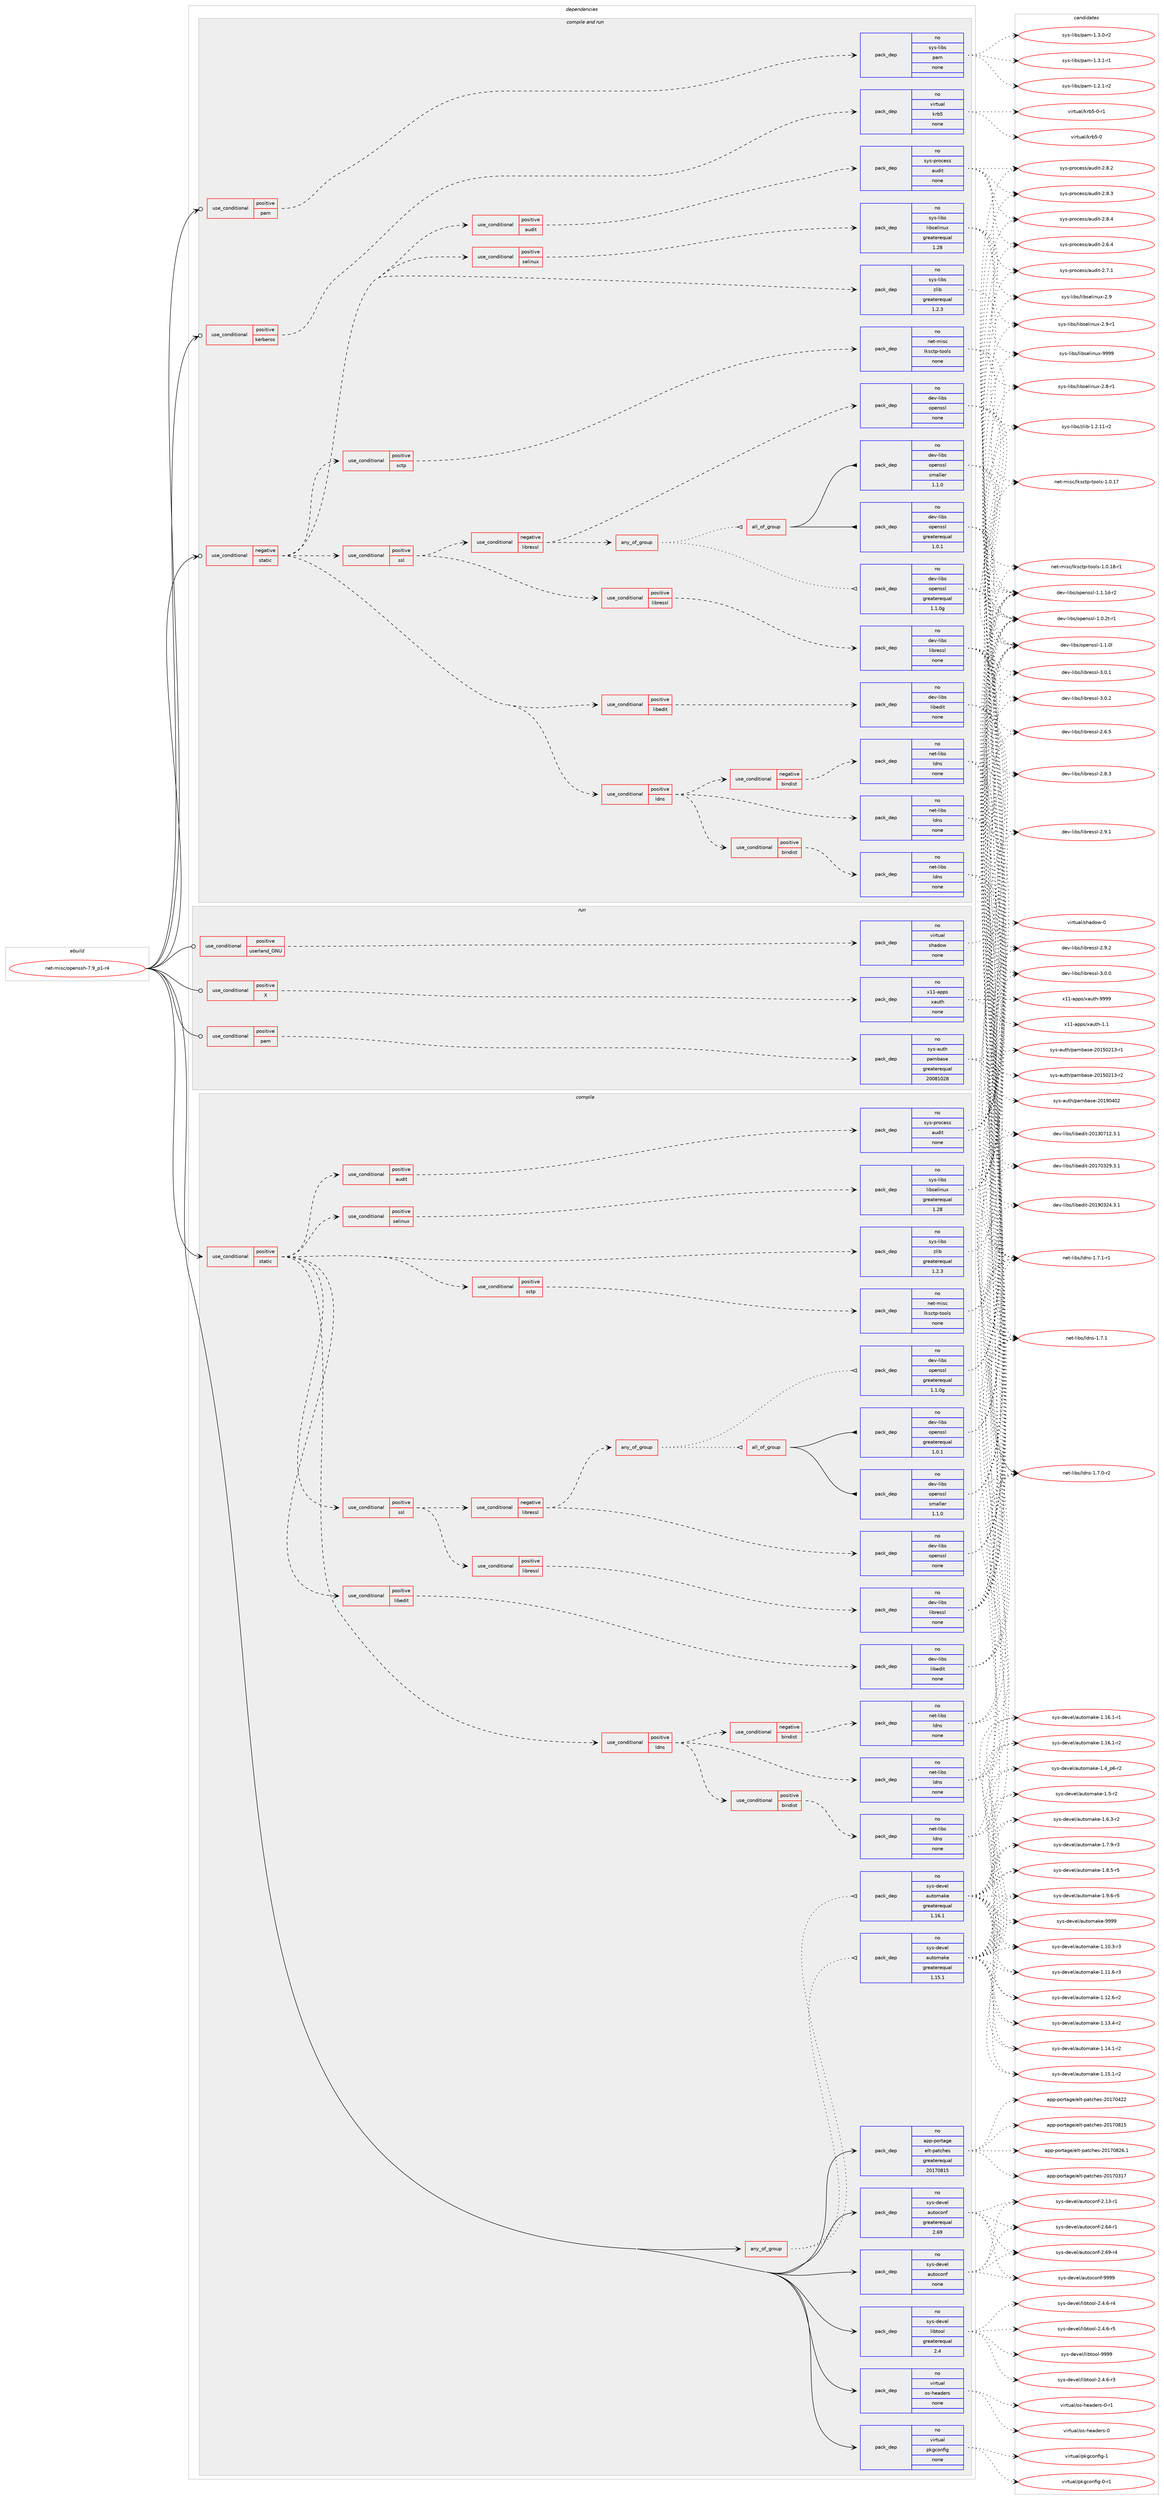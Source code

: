 digraph prolog {

# *************
# Graph options
# *************

newrank=true;
concentrate=true;
compound=true;
graph [rankdir=LR,fontname=Helvetica,fontsize=10,ranksep=1.5];#, ranksep=2.5, nodesep=0.2];
edge  [arrowhead=vee];
node  [fontname=Helvetica,fontsize=10];

# **********
# The ebuild
# **********

subgraph cluster_leftcol {
color=gray;
rank=same;
label=<<i>ebuild</i>>;
id [label="net-misc/openssh-7.9_p1-r4", color=red, width=4, href="../net-misc/openssh-7.9_p1-r4.svg"];
}

# ****************
# The dependencies
# ****************

subgraph cluster_midcol {
color=gray;
label=<<i>dependencies</i>>;
subgraph cluster_compile {
fillcolor="#eeeeee";
style=filled;
label=<<i>compile</i>>;
subgraph any14196 {
dependency835637 [label=<<TABLE BORDER="0" CELLBORDER="1" CELLSPACING="0" CELLPADDING="4"><TR><TD CELLPADDING="10">any_of_group</TD></TR></TABLE>>, shape=none, color=red];subgraph pack617173 {
dependency835638 [label=<<TABLE BORDER="0" CELLBORDER="1" CELLSPACING="0" CELLPADDING="4" WIDTH="220"><TR><TD ROWSPAN="6" CELLPADDING="30">pack_dep</TD></TR><TR><TD WIDTH="110">no</TD></TR><TR><TD>sys-devel</TD></TR><TR><TD>automake</TD></TR><TR><TD>greaterequal</TD></TR><TR><TD>1.16.1</TD></TR></TABLE>>, shape=none, color=blue];
}
dependency835637:e -> dependency835638:w [weight=20,style="dotted",arrowhead="oinv"];
subgraph pack617174 {
dependency835639 [label=<<TABLE BORDER="0" CELLBORDER="1" CELLSPACING="0" CELLPADDING="4" WIDTH="220"><TR><TD ROWSPAN="6" CELLPADDING="30">pack_dep</TD></TR><TR><TD WIDTH="110">no</TD></TR><TR><TD>sys-devel</TD></TR><TR><TD>automake</TD></TR><TR><TD>greaterequal</TD></TR><TR><TD>1.15.1</TD></TR></TABLE>>, shape=none, color=blue];
}
dependency835637:e -> dependency835639:w [weight=20,style="dotted",arrowhead="oinv"];
}
id:e -> dependency835637:w [weight=20,style="solid",arrowhead="vee"];
subgraph cond203795 {
dependency835640 [label=<<TABLE BORDER="0" CELLBORDER="1" CELLSPACING="0" CELLPADDING="4"><TR><TD ROWSPAN="3" CELLPADDING="10">use_conditional</TD></TR><TR><TD>positive</TD></TR><TR><TD>static</TD></TR></TABLE>>, shape=none, color=red];
subgraph cond203796 {
dependency835641 [label=<<TABLE BORDER="0" CELLBORDER="1" CELLSPACING="0" CELLPADDING="4"><TR><TD ROWSPAN="3" CELLPADDING="10">use_conditional</TD></TR><TR><TD>positive</TD></TR><TR><TD>audit</TD></TR></TABLE>>, shape=none, color=red];
subgraph pack617175 {
dependency835642 [label=<<TABLE BORDER="0" CELLBORDER="1" CELLSPACING="0" CELLPADDING="4" WIDTH="220"><TR><TD ROWSPAN="6" CELLPADDING="30">pack_dep</TD></TR><TR><TD WIDTH="110">no</TD></TR><TR><TD>sys-process</TD></TR><TR><TD>audit</TD></TR><TR><TD>none</TD></TR><TR><TD></TD></TR></TABLE>>, shape=none, color=blue];
}
dependency835641:e -> dependency835642:w [weight=20,style="dashed",arrowhead="vee"];
}
dependency835640:e -> dependency835641:w [weight=20,style="dashed",arrowhead="vee"];
subgraph cond203797 {
dependency835643 [label=<<TABLE BORDER="0" CELLBORDER="1" CELLSPACING="0" CELLPADDING="4"><TR><TD ROWSPAN="3" CELLPADDING="10">use_conditional</TD></TR><TR><TD>positive</TD></TR><TR><TD>ldns</TD></TR></TABLE>>, shape=none, color=red];
subgraph pack617176 {
dependency835644 [label=<<TABLE BORDER="0" CELLBORDER="1" CELLSPACING="0" CELLPADDING="4" WIDTH="220"><TR><TD ROWSPAN="6" CELLPADDING="30">pack_dep</TD></TR><TR><TD WIDTH="110">no</TD></TR><TR><TD>net-libs</TD></TR><TR><TD>ldns</TD></TR><TR><TD>none</TD></TR><TR><TD></TD></TR></TABLE>>, shape=none, color=blue];
}
dependency835643:e -> dependency835644:w [weight=20,style="dashed",arrowhead="vee"];
subgraph cond203798 {
dependency835645 [label=<<TABLE BORDER="0" CELLBORDER="1" CELLSPACING="0" CELLPADDING="4"><TR><TD ROWSPAN="3" CELLPADDING="10">use_conditional</TD></TR><TR><TD>negative</TD></TR><TR><TD>bindist</TD></TR></TABLE>>, shape=none, color=red];
subgraph pack617177 {
dependency835646 [label=<<TABLE BORDER="0" CELLBORDER="1" CELLSPACING="0" CELLPADDING="4" WIDTH="220"><TR><TD ROWSPAN="6" CELLPADDING="30">pack_dep</TD></TR><TR><TD WIDTH="110">no</TD></TR><TR><TD>net-libs</TD></TR><TR><TD>ldns</TD></TR><TR><TD>none</TD></TR><TR><TD></TD></TR></TABLE>>, shape=none, color=blue];
}
dependency835645:e -> dependency835646:w [weight=20,style="dashed",arrowhead="vee"];
}
dependency835643:e -> dependency835645:w [weight=20,style="dashed",arrowhead="vee"];
subgraph cond203799 {
dependency835647 [label=<<TABLE BORDER="0" CELLBORDER="1" CELLSPACING="0" CELLPADDING="4"><TR><TD ROWSPAN="3" CELLPADDING="10">use_conditional</TD></TR><TR><TD>positive</TD></TR><TR><TD>bindist</TD></TR></TABLE>>, shape=none, color=red];
subgraph pack617178 {
dependency835648 [label=<<TABLE BORDER="0" CELLBORDER="1" CELLSPACING="0" CELLPADDING="4" WIDTH="220"><TR><TD ROWSPAN="6" CELLPADDING="30">pack_dep</TD></TR><TR><TD WIDTH="110">no</TD></TR><TR><TD>net-libs</TD></TR><TR><TD>ldns</TD></TR><TR><TD>none</TD></TR><TR><TD></TD></TR></TABLE>>, shape=none, color=blue];
}
dependency835647:e -> dependency835648:w [weight=20,style="dashed",arrowhead="vee"];
}
dependency835643:e -> dependency835647:w [weight=20,style="dashed",arrowhead="vee"];
}
dependency835640:e -> dependency835643:w [weight=20,style="dashed",arrowhead="vee"];
subgraph cond203800 {
dependency835649 [label=<<TABLE BORDER="0" CELLBORDER="1" CELLSPACING="0" CELLPADDING="4"><TR><TD ROWSPAN="3" CELLPADDING="10">use_conditional</TD></TR><TR><TD>positive</TD></TR><TR><TD>libedit</TD></TR></TABLE>>, shape=none, color=red];
subgraph pack617179 {
dependency835650 [label=<<TABLE BORDER="0" CELLBORDER="1" CELLSPACING="0" CELLPADDING="4" WIDTH="220"><TR><TD ROWSPAN="6" CELLPADDING="30">pack_dep</TD></TR><TR><TD WIDTH="110">no</TD></TR><TR><TD>dev-libs</TD></TR><TR><TD>libedit</TD></TR><TR><TD>none</TD></TR><TR><TD></TD></TR></TABLE>>, shape=none, color=blue];
}
dependency835649:e -> dependency835650:w [weight=20,style="dashed",arrowhead="vee"];
}
dependency835640:e -> dependency835649:w [weight=20,style="dashed",arrowhead="vee"];
subgraph cond203801 {
dependency835651 [label=<<TABLE BORDER="0" CELLBORDER="1" CELLSPACING="0" CELLPADDING="4"><TR><TD ROWSPAN="3" CELLPADDING="10">use_conditional</TD></TR><TR><TD>positive</TD></TR><TR><TD>sctp</TD></TR></TABLE>>, shape=none, color=red];
subgraph pack617180 {
dependency835652 [label=<<TABLE BORDER="0" CELLBORDER="1" CELLSPACING="0" CELLPADDING="4" WIDTH="220"><TR><TD ROWSPAN="6" CELLPADDING="30">pack_dep</TD></TR><TR><TD WIDTH="110">no</TD></TR><TR><TD>net-misc</TD></TR><TR><TD>lksctp-tools</TD></TR><TR><TD>none</TD></TR><TR><TD></TD></TR></TABLE>>, shape=none, color=blue];
}
dependency835651:e -> dependency835652:w [weight=20,style="dashed",arrowhead="vee"];
}
dependency835640:e -> dependency835651:w [weight=20,style="dashed",arrowhead="vee"];
subgraph cond203802 {
dependency835653 [label=<<TABLE BORDER="0" CELLBORDER="1" CELLSPACING="0" CELLPADDING="4"><TR><TD ROWSPAN="3" CELLPADDING="10">use_conditional</TD></TR><TR><TD>positive</TD></TR><TR><TD>selinux</TD></TR></TABLE>>, shape=none, color=red];
subgraph pack617181 {
dependency835654 [label=<<TABLE BORDER="0" CELLBORDER="1" CELLSPACING="0" CELLPADDING="4" WIDTH="220"><TR><TD ROWSPAN="6" CELLPADDING="30">pack_dep</TD></TR><TR><TD WIDTH="110">no</TD></TR><TR><TD>sys-libs</TD></TR><TR><TD>libselinux</TD></TR><TR><TD>greaterequal</TD></TR><TR><TD>1.28</TD></TR></TABLE>>, shape=none, color=blue];
}
dependency835653:e -> dependency835654:w [weight=20,style="dashed",arrowhead="vee"];
}
dependency835640:e -> dependency835653:w [weight=20,style="dashed",arrowhead="vee"];
subgraph cond203803 {
dependency835655 [label=<<TABLE BORDER="0" CELLBORDER="1" CELLSPACING="0" CELLPADDING="4"><TR><TD ROWSPAN="3" CELLPADDING="10">use_conditional</TD></TR><TR><TD>positive</TD></TR><TR><TD>ssl</TD></TR></TABLE>>, shape=none, color=red];
subgraph cond203804 {
dependency835656 [label=<<TABLE BORDER="0" CELLBORDER="1" CELLSPACING="0" CELLPADDING="4"><TR><TD ROWSPAN="3" CELLPADDING="10">use_conditional</TD></TR><TR><TD>negative</TD></TR><TR><TD>libressl</TD></TR></TABLE>>, shape=none, color=red];
subgraph any14197 {
dependency835657 [label=<<TABLE BORDER="0" CELLBORDER="1" CELLSPACING="0" CELLPADDING="4"><TR><TD CELLPADDING="10">any_of_group</TD></TR></TABLE>>, shape=none, color=red];subgraph all476 {
dependency835658 [label=<<TABLE BORDER="0" CELLBORDER="1" CELLSPACING="0" CELLPADDING="4"><TR><TD CELLPADDING="10">all_of_group</TD></TR></TABLE>>, shape=none, color=red];subgraph pack617182 {
dependency835659 [label=<<TABLE BORDER="0" CELLBORDER="1" CELLSPACING="0" CELLPADDING="4" WIDTH="220"><TR><TD ROWSPAN="6" CELLPADDING="30">pack_dep</TD></TR><TR><TD WIDTH="110">no</TD></TR><TR><TD>dev-libs</TD></TR><TR><TD>openssl</TD></TR><TR><TD>greaterequal</TD></TR><TR><TD>1.0.1</TD></TR></TABLE>>, shape=none, color=blue];
}
dependency835658:e -> dependency835659:w [weight=20,style="solid",arrowhead="inv"];
subgraph pack617183 {
dependency835660 [label=<<TABLE BORDER="0" CELLBORDER="1" CELLSPACING="0" CELLPADDING="4" WIDTH="220"><TR><TD ROWSPAN="6" CELLPADDING="30">pack_dep</TD></TR><TR><TD WIDTH="110">no</TD></TR><TR><TD>dev-libs</TD></TR><TR><TD>openssl</TD></TR><TR><TD>smaller</TD></TR><TR><TD>1.1.0</TD></TR></TABLE>>, shape=none, color=blue];
}
dependency835658:e -> dependency835660:w [weight=20,style="solid",arrowhead="inv"];
}
dependency835657:e -> dependency835658:w [weight=20,style="dotted",arrowhead="oinv"];
subgraph pack617184 {
dependency835661 [label=<<TABLE BORDER="0" CELLBORDER="1" CELLSPACING="0" CELLPADDING="4" WIDTH="220"><TR><TD ROWSPAN="6" CELLPADDING="30">pack_dep</TD></TR><TR><TD WIDTH="110">no</TD></TR><TR><TD>dev-libs</TD></TR><TR><TD>openssl</TD></TR><TR><TD>greaterequal</TD></TR><TR><TD>1.1.0g</TD></TR></TABLE>>, shape=none, color=blue];
}
dependency835657:e -> dependency835661:w [weight=20,style="dotted",arrowhead="oinv"];
}
dependency835656:e -> dependency835657:w [weight=20,style="dashed",arrowhead="vee"];
subgraph pack617185 {
dependency835662 [label=<<TABLE BORDER="0" CELLBORDER="1" CELLSPACING="0" CELLPADDING="4" WIDTH="220"><TR><TD ROWSPAN="6" CELLPADDING="30">pack_dep</TD></TR><TR><TD WIDTH="110">no</TD></TR><TR><TD>dev-libs</TD></TR><TR><TD>openssl</TD></TR><TR><TD>none</TD></TR><TR><TD></TD></TR></TABLE>>, shape=none, color=blue];
}
dependency835656:e -> dependency835662:w [weight=20,style="dashed",arrowhead="vee"];
}
dependency835655:e -> dependency835656:w [weight=20,style="dashed",arrowhead="vee"];
subgraph cond203805 {
dependency835663 [label=<<TABLE BORDER="0" CELLBORDER="1" CELLSPACING="0" CELLPADDING="4"><TR><TD ROWSPAN="3" CELLPADDING="10">use_conditional</TD></TR><TR><TD>positive</TD></TR><TR><TD>libressl</TD></TR></TABLE>>, shape=none, color=red];
subgraph pack617186 {
dependency835664 [label=<<TABLE BORDER="0" CELLBORDER="1" CELLSPACING="0" CELLPADDING="4" WIDTH="220"><TR><TD ROWSPAN="6" CELLPADDING="30">pack_dep</TD></TR><TR><TD WIDTH="110">no</TD></TR><TR><TD>dev-libs</TD></TR><TR><TD>libressl</TD></TR><TR><TD>none</TD></TR><TR><TD></TD></TR></TABLE>>, shape=none, color=blue];
}
dependency835663:e -> dependency835664:w [weight=20,style="dashed",arrowhead="vee"];
}
dependency835655:e -> dependency835663:w [weight=20,style="dashed",arrowhead="vee"];
}
dependency835640:e -> dependency835655:w [weight=20,style="dashed",arrowhead="vee"];
subgraph pack617187 {
dependency835665 [label=<<TABLE BORDER="0" CELLBORDER="1" CELLSPACING="0" CELLPADDING="4" WIDTH="220"><TR><TD ROWSPAN="6" CELLPADDING="30">pack_dep</TD></TR><TR><TD WIDTH="110">no</TD></TR><TR><TD>sys-libs</TD></TR><TR><TD>zlib</TD></TR><TR><TD>greaterequal</TD></TR><TR><TD>1.2.3</TD></TR></TABLE>>, shape=none, color=blue];
}
dependency835640:e -> dependency835665:w [weight=20,style="dashed",arrowhead="vee"];
}
id:e -> dependency835640:w [weight=20,style="solid",arrowhead="vee"];
subgraph pack617188 {
dependency835666 [label=<<TABLE BORDER="0" CELLBORDER="1" CELLSPACING="0" CELLPADDING="4" WIDTH="220"><TR><TD ROWSPAN="6" CELLPADDING="30">pack_dep</TD></TR><TR><TD WIDTH="110">no</TD></TR><TR><TD>app-portage</TD></TR><TR><TD>elt-patches</TD></TR><TR><TD>greaterequal</TD></TR><TR><TD>20170815</TD></TR></TABLE>>, shape=none, color=blue];
}
id:e -> dependency835666:w [weight=20,style="solid",arrowhead="vee"];
subgraph pack617189 {
dependency835667 [label=<<TABLE BORDER="0" CELLBORDER="1" CELLSPACING="0" CELLPADDING="4" WIDTH="220"><TR><TD ROWSPAN="6" CELLPADDING="30">pack_dep</TD></TR><TR><TD WIDTH="110">no</TD></TR><TR><TD>sys-devel</TD></TR><TR><TD>autoconf</TD></TR><TR><TD>greaterequal</TD></TR><TR><TD>2.69</TD></TR></TABLE>>, shape=none, color=blue];
}
id:e -> dependency835667:w [weight=20,style="solid",arrowhead="vee"];
subgraph pack617190 {
dependency835668 [label=<<TABLE BORDER="0" CELLBORDER="1" CELLSPACING="0" CELLPADDING="4" WIDTH="220"><TR><TD ROWSPAN="6" CELLPADDING="30">pack_dep</TD></TR><TR><TD WIDTH="110">no</TD></TR><TR><TD>sys-devel</TD></TR><TR><TD>autoconf</TD></TR><TR><TD>none</TD></TR><TR><TD></TD></TR></TABLE>>, shape=none, color=blue];
}
id:e -> dependency835668:w [weight=20,style="solid",arrowhead="vee"];
subgraph pack617191 {
dependency835669 [label=<<TABLE BORDER="0" CELLBORDER="1" CELLSPACING="0" CELLPADDING="4" WIDTH="220"><TR><TD ROWSPAN="6" CELLPADDING="30">pack_dep</TD></TR><TR><TD WIDTH="110">no</TD></TR><TR><TD>sys-devel</TD></TR><TR><TD>libtool</TD></TR><TR><TD>greaterequal</TD></TR><TR><TD>2.4</TD></TR></TABLE>>, shape=none, color=blue];
}
id:e -> dependency835669:w [weight=20,style="solid",arrowhead="vee"];
subgraph pack617192 {
dependency835670 [label=<<TABLE BORDER="0" CELLBORDER="1" CELLSPACING="0" CELLPADDING="4" WIDTH="220"><TR><TD ROWSPAN="6" CELLPADDING="30">pack_dep</TD></TR><TR><TD WIDTH="110">no</TD></TR><TR><TD>virtual</TD></TR><TR><TD>os-headers</TD></TR><TR><TD>none</TD></TR><TR><TD></TD></TR></TABLE>>, shape=none, color=blue];
}
id:e -> dependency835670:w [weight=20,style="solid",arrowhead="vee"];
subgraph pack617193 {
dependency835671 [label=<<TABLE BORDER="0" CELLBORDER="1" CELLSPACING="0" CELLPADDING="4" WIDTH="220"><TR><TD ROWSPAN="6" CELLPADDING="30">pack_dep</TD></TR><TR><TD WIDTH="110">no</TD></TR><TR><TD>virtual</TD></TR><TR><TD>pkgconfig</TD></TR><TR><TD>none</TD></TR><TR><TD></TD></TR></TABLE>>, shape=none, color=blue];
}
id:e -> dependency835671:w [weight=20,style="solid",arrowhead="vee"];
}
subgraph cluster_compileandrun {
fillcolor="#eeeeee";
style=filled;
label=<<i>compile and run</i>>;
subgraph cond203806 {
dependency835672 [label=<<TABLE BORDER="0" CELLBORDER="1" CELLSPACING="0" CELLPADDING="4"><TR><TD ROWSPAN="3" CELLPADDING="10">use_conditional</TD></TR><TR><TD>negative</TD></TR><TR><TD>static</TD></TR></TABLE>>, shape=none, color=red];
subgraph cond203807 {
dependency835673 [label=<<TABLE BORDER="0" CELLBORDER="1" CELLSPACING="0" CELLPADDING="4"><TR><TD ROWSPAN="3" CELLPADDING="10">use_conditional</TD></TR><TR><TD>positive</TD></TR><TR><TD>audit</TD></TR></TABLE>>, shape=none, color=red];
subgraph pack617194 {
dependency835674 [label=<<TABLE BORDER="0" CELLBORDER="1" CELLSPACING="0" CELLPADDING="4" WIDTH="220"><TR><TD ROWSPAN="6" CELLPADDING="30">pack_dep</TD></TR><TR><TD WIDTH="110">no</TD></TR><TR><TD>sys-process</TD></TR><TR><TD>audit</TD></TR><TR><TD>none</TD></TR><TR><TD></TD></TR></TABLE>>, shape=none, color=blue];
}
dependency835673:e -> dependency835674:w [weight=20,style="dashed",arrowhead="vee"];
}
dependency835672:e -> dependency835673:w [weight=20,style="dashed",arrowhead="vee"];
subgraph cond203808 {
dependency835675 [label=<<TABLE BORDER="0" CELLBORDER="1" CELLSPACING="0" CELLPADDING="4"><TR><TD ROWSPAN="3" CELLPADDING="10">use_conditional</TD></TR><TR><TD>positive</TD></TR><TR><TD>ldns</TD></TR></TABLE>>, shape=none, color=red];
subgraph pack617195 {
dependency835676 [label=<<TABLE BORDER="0" CELLBORDER="1" CELLSPACING="0" CELLPADDING="4" WIDTH="220"><TR><TD ROWSPAN="6" CELLPADDING="30">pack_dep</TD></TR><TR><TD WIDTH="110">no</TD></TR><TR><TD>net-libs</TD></TR><TR><TD>ldns</TD></TR><TR><TD>none</TD></TR><TR><TD></TD></TR></TABLE>>, shape=none, color=blue];
}
dependency835675:e -> dependency835676:w [weight=20,style="dashed",arrowhead="vee"];
subgraph cond203809 {
dependency835677 [label=<<TABLE BORDER="0" CELLBORDER="1" CELLSPACING="0" CELLPADDING="4"><TR><TD ROWSPAN="3" CELLPADDING="10">use_conditional</TD></TR><TR><TD>negative</TD></TR><TR><TD>bindist</TD></TR></TABLE>>, shape=none, color=red];
subgraph pack617196 {
dependency835678 [label=<<TABLE BORDER="0" CELLBORDER="1" CELLSPACING="0" CELLPADDING="4" WIDTH="220"><TR><TD ROWSPAN="6" CELLPADDING="30">pack_dep</TD></TR><TR><TD WIDTH="110">no</TD></TR><TR><TD>net-libs</TD></TR><TR><TD>ldns</TD></TR><TR><TD>none</TD></TR><TR><TD></TD></TR></TABLE>>, shape=none, color=blue];
}
dependency835677:e -> dependency835678:w [weight=20,style="dashed",arrowhead="vee"];
}
dependency835675:e -> dependency835677:w [weight=20,style="dashed",arrowhead="vee"];
subgraph cond203810 {
dependency835679 [label=<<TABLE BORDER="0" CELLBORDER="1" CELLSPACING="0" CELLPADDING="4"><TR><TD ROWSPAN="3" CELLPADDING="10">use_conditional</TD></TR><TR><TD>positive</TD></TR><TR><TD>bindist</TD></TR></TABLE>>, shape=none, color=red];
subgraph pack617197 {
dependency835680 [label=<<TABLE BORDER="0" CELLBORDER="1" CELLSPACING="0" CELLPADDING="4" WIDTH="220"><TR><TD ROWSPAN="6" CELLPADDING="30">pack_dep</TD></TR><TR><TD WIDTH="110">no</TD></TR><TR><TD>net-libs</TD></TR><TR><TD>ldns</TD></TR><TR><TD>none</TD></TR><TR><TD></TD></TR></TABLE>>, shape=none, color=blue];
}
dependency835679:e -> dependency835680:w [weight=20,style="dashed",arrowhead="vee"];
}
dependency835675:e -> dependency835679:w [weight=20,style="dashed",arrowhead="vee"];
}
dependency835672:e -> dependency835675:w [weight=20,style="dashed",arrowhead="vee"];
subgraph cond203811 {
dependency835681 [label=<<TABLE BORDER="0" CELLBORDER="1" CELLSPACING="0" CELLPADDING="4"><TR><TD ROWSPAN="3" CELLPADDING="10">use_conditional</TD></TR><TR><TD>positive</TD></TR><TR><TD>libedit</TD></TR></TABLE>>, shape=none, color=red];
subgraph pack617198 {
dependency835682 [label=<<TABLE BORDER="0" CELLBORDER="1" CELLSPACING="0" CELLPADDING="4" WIDTH="220"><TR><TD ROWSPAN="6" CELLPADDING="30">pack_dep</TD></TR><TR><TD WIDTH="110">no</TD></TR><TR><TD>dev-libs</TD></TR><TR><TD>libedit</TD></TR><TR><TD>none</TD></TR><TR><TD></TD></TR></TABLE>>, shape=none, color=blue];
}
dependency835681:e -> dependency835682:w [weight=20,style="dashed",arrowhead="vee"];
}
dependency835672:e -> dependency835681:w [weight=20,style="dashed",arrowhead="vee"];
subgraph cond203812 {
dependency835683 [label=<<TABLE BORDER="0" CELLBORDER="1" CELLSPACING="0" CELLPADDING="4"><TR><TD ROWSPAN="3" CELLPADDING="10">use_conditional</TD></TR><TR><TD>positive</TD></TR><TR><TD>sctp</TD></TR></TABLE>>, shape=none, color=red];
subgraph pack617199 {
dependency835684 [label=<<TABLE BORDER="0" CELLBORDER="1" CELLSPACING="0" CELLPADDING="4" WIDTH="220"><TR><TD ROWSPAN="6" CELLPADDING="30">pack_dep</TD></TR><TR><TD WIDTH="110">no</TD></TR><TR><TD>net-misc</TD></TR><TR><TD>lksctp-tools</TD></TR><TR><TD>none</TD></TR><TR><TD></TD></TR></TABLE>>, shape=none, color=blue];
}
dependency835683:e -> dependency835684:w [weight=20,style="dashed",arrowhead="vee"];
}
dependency835672:e -> dependency835683:w [weight=20,style="dashed",arrowhead="vee"];
subgraph cond203813 {
dependency835685 [label=<<TABLE BORDER="0" CELLBORDER="1" CELLSPACING="0" CELLPADDING="4"><TR><TD ROWSPAN="3" CELLPADDING="10">use_conditional</TD></TR><TR><TD>positive</TD></TR><TR><TD>selinux</TD></TR></TABLE>>, shape=none, color=red];
subgraph pack617200 {
dependency835686 [label=<<TABLE BORDER="0" CELLBORDER="1" CELLSPACING="0" CELLPADDING="4" WIDTH="220"><TR><TD ROWSPAN="6" CELLPADDING="30">pack_dep</TD></TR><TR><TD WIDTH="110">no</TD></TR><TR><TD>sys-libs</TD></TR><TR><TD>libselinux</TD></TR><TR><TD>greaterequal</TD></TR><TR><TD>1.28</TD></TR></TABLE>>, shape=none, color=blue];
}
dependency835685:e -> dependency835686:w [weight=20,style="dashed",arrowhead="vee"];
}
dependency835672:e -> dependency835685:w [weight=20,style="dashed",arrowhead="vee"];
subgraph cond203814 {
dependency835687 [label=<<TABLE BORDER="0" CELLBORDER="1" CELLSPACING="0" CELLPADDING="4"><TR><TD ROWSPAN="3" CELLPADDING="10">use_conditional</TD></TR><TR><TD>positive</TD></TR><TR><TD>ssl</TD></TR></TABLE>>, shape=none, color=red];
subgraph cond203815 {
dependency835688 [label=<<TABLE BORDER="0" CELLBORDER="1" CELLSPACING="0" CELLPADDING="4"><TR><TD ROWSPAN="3" CELLPADDING="10">use_conditional</TD></TR><TR><TD>negative</TD></TR><TR><TD>libressl</TD></TR></TABLE>>, shape=none, color=red];
subgraph any14198 {
dependency835689 [label=<<TABLE BORDER="0" CELLBORDER="1" CELLSPACING="0" CELLPADDING="4"><TR><TD CELLPADDING="10">any_of_group</TD></TR></TABLE>>, shape=none, color=red];subgraph all477 {
dependency835690 [label=<<TABLE BORDER="0" CELLBORDER="1" CELLSPACING="0" CELLPADDING="4"><TR><TD CELLPADDING="10">all_of_group</TD></TR></TABLE>>, shape=none, color=red];subgraph pack617201 {
dependency835691 [label=<<TABLE BORDER="0" CELLBORDER="1" CELLSPACING="0" CELLPADDING="4" WIDTH="220"><TR><TD ROWSPAN="6" CELLPADDING="30">pack_dep</TD></TR><TR><TD WIDTH="110">no</TD></TR><TR><TD>dev-libs</TD></TR><TR><TD>openssl</TD></TR><TR><TD>greaterequal</TD></TR><TR><TD>1.0.1</TD></TR></TABLE>>, shape=none, color=blue];
}
dependency835690:e -> dependency835691:w [weight=20,style="solid",arrowhead="inv"];
subgraph pack617202 {
dependency835692 [label=<<TABLE BORDER="0" CELLBORDER="1" CELLSPACING="0" CELLPADDING="4" WIDTH="220"><TR><TD ROWSPAN="6" CELLPADDING="30">pack_dep</TD></TR><TR><TD WIDTH="110">no</TD></TR><TR><TD>dev-libs</TD></TR><TR><TD>openssl</TD></TR><TR><TD>smaller</TD></TR><TR><TD>1.1.0</TD></TR></TABLE>>, shape=none, color=blue];
}
dependency835690:e -> dependency835692:w [weight=20,style="solid",arrowhead="inv"];
}
dependency835689:e -> dependency835690:w [weight=20,style="dotted",arrowhead="oinv"];
subgraph pack617203 {
dependency835693 [label=<<TABLE BORDER="0" CELLBORDER="1" CELLSPACING="0" CELLPADDING="4" WIDTH="220"><TR><TD ROWSPAN="6" CELLPADDING="30">pack_dep</TD></TR><TR><TD WIDTH="110">no</TD></TR><TR><TD>dev-libs</TD></TR><TR><TD>openssl</TD></TR><TR><TD>greaterequal</TD></TR><TR><TD>1.1.0g</TD></TR></TABLE>>, shape=none, color=blue];
}
dependency835689:e -> dependency835693:w [weight=20,style="dotted",arrowhead="oinv"];
}
dependency835688:e -> dependency835689:w [weight=20,style="dashed",arrowhead="vee"];
subgraph pack617204 {
dependency835694 [label=<<TABLE BORDER="0" CELLBORDER="1" CELLSPACING="0" CELLPADDING="4" WIDTH="220"><TR><TD ROWSPAN="6" CELLPADDING="30">pack_dep</TD></TR><TR><TD WIDTH="110">no</TD></TR><TR><TD>dev-libs</TD></TR><TR><TD>openssl</TD></TR><TR><TD>none</TD></TR><TR><TD></TD></TR></TABLE>>, shape=none, color=blue];
}
dependency835688:e -> dependency835694:w [weight=20,style="dashed",arrowhead="vee"];
}
dependency835687:e -> dependency835688:w [weight=20,style="dashed",arrowhead="vee"];
subgraph cond203816 {
dependency835695 [label=<<TABLE BORDER="0" CELLBORDER="1" CELLSPACING="0" CELLPADDING="4"><TR><TD ROWSPAN="3" CELLPADDING="10">use_conditional</TD></TR><TR><TD>positive</TD></TR><TR><TD>libressl</TD></TR></TABLE>>, shape=none, color=red];
subgraph pack617205 {
dependency835696 [label=<<TABLE BORDER="0" CELLBORDER="1" CELLSPACING="0" CELLPADDING="4" WIDTH="220"><TR><TD ROWSPAN="6" CELLPADDING="30">pack_dep</TD></TR><TR><TD WIDTH="110">no</TD></TR><TR><TD>dev-libs</TD></TR><TR><TD>libressl</TD></TR><TR><TD>none</TD></TR><TR><TD></TD></TR></TABLE>>, shape=none, color=blue];
}
dependency835695:e -> dependency835696:w [weight=20,style="dashed",arrowhead="vee"];
}
dependency835687:e -> dependency835695:w [weight=20,style="dashed",arrowhead="vee"];
}
dependency835672:e -> dependency835687:w [weight=20,style="dashed",arrowhead="vee"];
subgraph pack617206 {
dependency835697 [label=<<TABLE BORDER="0" CELLBORDER="1" CELLSPACING="0" CELLPADDING="4" WIDTH="220"><TR><TD ROWSPAN="6" CELLPADDING="30">pack_dep</TD></TR><TR><TD WIDTH="110">no</TD></TR><TR><TD>sys-libs</TD></TR><TR><TD>zlib</TD></TR><TR><TD>greaterequal</TD></TR><TR><TD>1.2.3</TD></TR></TABLE>>, shape=none, color=blue];
}
dependency835672:e -> dependency835697:w [weight=20,style="dashed",arrowhead="vee"];
}
id:e -> dependency835672:w [weight=20,style="solid",arrowhead="odotvee"];
subgraph cond203817 {
dependency835698 [label=<<TABLE BORDER="0" CELLBORDER="1" CELLSPACING="0" CELLPADDING="4"><TR><TD ROWSPAN="3" CELLPADDING="10">use_conditional</TD></TR><TR><TD>positive</TD></TR><TR><TD>kerberos</TD></TR></TABLE>>, shape=none, color=red];
subgraph pack617207 {
dependency835699 [label=<<TABLE BORDER="0" CELLBORDER="1" CELLSPACING="0" CELLPADDING="4" WIDTH="220"><TR><TD ROWSPAN="6" CELLPADDING="30">pack_dep</TD></TR><TR><TD WIDTH="110">no</TD></TR><TR><TD>virtual</TD></TR><TR><TD>krb5</TD></TR><TR><TD>none</TD></TR><TR><TD></TD></TR></TABLE>>, shape=none, color=blue];
}
dependency835698:e -> dependency835699:w [weight=20,style="dashed",arrowhead="vee"];
}
id:e -> dependency835698:w [weight=20,style="solid",arrowhead="odotvee"];
subgraph cond203818 {
dependency835700 [label=<<TABLE BORDER="0" CELLBORDER="1" CELLSPACING="0" CELLPADDING="4"><TR><TD ROWSPAN="3" CELLPADDING="10">use_conditional</TD></TR><TR><TD>positive</TD></TR><TR><TD>pam</TD></TR></TABLE>>, shape=none, color=red];
subgraph pack617208 {
dependency835701 [label=<<TABLE BORDER="0" CELLBORDER="1" CELLSPACING="0" CELLPADDING="4" WIDTH="220"><TR><TD ROWSPAN="6" CELLPADDING="30">pack_dep</TD></TR><TR><TD WIDTH="110">no</TD></TR><TR><TD>sys-libs</TD></TR><TR><TD>pam</TD></TR><TR><TD>none</TD></TR><TR><TD></TD></TR></TABLE>>, shape=none, color=blue];
}
dependency835700:e -> dependency835701:w [weight=20,style="dashed",arrowhead="vee"];
}
id:e -> dependency835700:w [weight=20,style="solid",arrowhead="odotvee"];
}
subgraph cluster_run {
fillcolor="#eeeeee";
style=filled;
label=<<i>run</i>>;
subgraph cond203819 {
dependency835702 [label=<<TABLE BORDER="0" CELLBORDER="1" CELLSPACING="0" CELLPADDING="4"><TR><TD ROWSPAN="3" CELLPADDING="10">use_conditional</TD></TR><TR><TD>positive</TD></TR><TR><TD>X</TD></TR></TABLE>>, shape=none, color=red];
subgraph pack617209 {
dependency835703 [label=<<TABLE BORDER="0" CELLBORDER="1" CELLSPACING="0" CELLPADDING="4" WIDTH="220"><TR><TD ROWSPAN="6" CELLPADDING="30">pack_dep</TD></TR><TR><TD WIDTH="110">no</TD></TR><TR><TD>x11-apps</TD></TR><TR><TD>xauth</TD></TR><TR><TD>none</TD></TR><TR><TD></TD></TR></TABLE>>, shape=none, color=blue];
}
dependency835702:e -> dependency835703:w [weight=20,style="dashed",arrowhead="vee"];
}
id:e -> dependency835702:w [weight=20,style="solid",arrowhead="odot"];
subgraph cond203820 {
dependency835704 [label=<<TABLE BORDER="0" CELLBORDER="1" CELLSPACING="0" CELLPADDING="4"><TR><TD ROWSPAN="3" CELLPADDING="10">use_conditional</TD></TR><TR><TD>positive</TD></TR><TR><TD>pam</TD></TR></TABLE>>, shape=none, color=red];
subgraph pack617210 {
dependency835705 [label=<<TABLE BORDER="0" CELLBORDER="1" CELLSPACING="0" CELLPADDING="4" WIDTH="220"><TR><TD ROWSPAN="6" CELLPADDING="30">pack_dep</TD></TR><TR><TD WIDTH="110">no</TD></TR><TR><TD>sys-auth</TD></TR><TR><TD>pambase</TD></TR><TR><TD>greaterequal</TD></TR><TR><TD>20081028</TD></TR></TABLE>>, shape=none, color=blue];
}
dependency835704:e -> dependency835705:w [weight=20,style="dashed",arrowhead="vee"];
}
id:e -> dependency835704:w [weight=20,style="solid",arrowhead="odot"];
subgraph cond203821 {
dependency835706 [label=<<TABLE BORDER="0" CELLBORDER="1" CELLSPACING="0" CELLPADDING="4"><TR><TD ROWSPAN="3" CELLPADDING="10">use_conditional</TD></TR><TR><TD>positive</TD></TR><TR><TD>userland_GNU</TD></TR></TABLE>>, shape=none, color=red];
subgraph pack617211 {
dependency835707 [label=<<TABLE BORDER="0" CELLBORDER="1" CELLSPACING="0" CELLPADDING="4" WIDTH="220"><TR><TD ROWSPAN="6" CELLPADDING="30">pack_dep</TD></TR><TR><TD WIDTH="110">no</TD></TR><TR><TD>virtual</TD></TR><TR><TD>shadow</TD></TR><TR><TD>none</TD></TR><TR><TD></TD></TR></TABLE>>, shape=none, color=blue];
}
dependency835706:e -> dependency835707:w [weight=20,style="dashed",arrowhead="vee"];
}
id:e -> dependency835706:w [weight=20,style="solid",arrowhead="odot"];
}
}

# **************
# The candidates
# **************

subgraph cluster_choices {
rank=same;
color=gray;
label=<<i>candidates</i>>;

subgraph choice617173 {
color=black;
nodesep=1;
choice11512111545100101118101108479711711611110997107101454946494846514511451 [label="sys-devel/automake-1.10.3-r3", color=red, width=4,href="../sys-devel/automake-1.10.3-r3.svg"];
choice11512111545100101118101108479711711611110997107101454946494946544511451 [label="sys-devel/automake-1.11.6-r3", color=red, width=4,href="../sys-devel/automake-1.11.6-r3.svg"];
choice11512111545100101118101108479711711611110997107101454946495046544511450 [label="sys-devel/automake-1.12.6-r2", color=red, width=4,href="../sys-devel/automake-1.12.6-r2.svg"];
choice11512111545100101118101108479711711611110997107101454946495146524511450 [label="sys-devel/automake-1.13.4-r2", color=red, width=4,href="../sys-devel/automake-1.13.4-r2.svg"];
choice11512111545100101118101108479711711611110997107101454946495246494511450 [label="sys-devel/automake-1.14.1-r2", color=red, width=4,href="../sys-devel/automake-1.14.1-r2.svg"];
choice11512111545100101118101108479711711611110997107101454946495346494511450 [label="sys-devel/automake-1.15.1-r2", color=red, width=4,href="../sys-devel/automake-1.15.1-r2.svg"];
choice11512111545100101118101108479711711611110997107101454946495446494511449 [label="sys-devel/automake-1.16.1-r1", color=red, width=4,href="../sys-devel/automake-1.16.1-r1.svg"];
choice11512111545100101118101108479711711611110997107101454946495446494511450 [label="sys-devel/automake-1.16.1-r2", color=red, width=4,href="../sys-devel/automake-1.16.1-r2.svg"];
choice115121115451001011181011084797117116111109971071014549465295112544511450 [label="sys-devel/automake-1.4_p6-r2", color=red, width=4,href="../sys-devel/automake-1.4_p6-r2.svg"];
choice11512111545100101118101108479711711611110997107101454946534511450 [label="sys-devel/automake-1.5-r2", color=red, width=4,href="../sys-devel/automake-1.5-r2.svg"];
choice115121115451001011181011084797117116111109971071014549465446514511450 [label="sys-devel/automake-1.6.3-r2", color=red, width=4,href="../sys-devel/automake-1.6.3-r2.svg"];
choice115121115451001011181011084797117116111109971071014549465546574511451 [label="sys-devel/automake-1.7.9-r3", color=red, width=4,href="../sys-devel/automake-1.7.9-r3.svg"];
choice115121115451001011181011084797117116111109971071014549465646534511453 [label="sys-devel/automake-1.8.5-r5", color=red, width=4,href="../sys-devel/automake-1.8.5-r5.svg"];
choice115121115451001011181011084797117116111109971071014549465746544511453 [label="sys-devel/automake-1.9.6-r5", color=red, width=4,href="../sys-devel/automake-1.9.6-r5.svg"];
choice115121115451001011181011084797117116111109971071014557575757 [label="sys-devel/automake-9999", color=red, width=4,href="../sys-devel/automake-9999.svg"];
dependency835638:e -> choice11512111545100101118101108479711711611110997107101454946494846514511451:w [style=dotted,weight="100"];
dependency835638:e -> choice11512111545100101118101108479711711611110997107101454946494946544511451:w [style=dotted,weight="100"];
dependency835638:e -> choice11512111545100101118101108479711711611110997107101454946495046544511450:w [style=dotted,weight="100"];
dependency835638:e -> choice11512111545100101118101108479711711611110997107101454946495146524511450:w [style=dotted,weight="100"];
dependency835638:e -> choice11512111545100101118101108479711711611110997107101454946495246494511450:w [style=dotted,weight="100"];
dependency835638:e -> choice11512111545100101118101108479711711611110997107101454946495346494511450:w [style=dotted,weight="100"];
dependency835638:e -> choice11512111545100101118101108479711711611110997107101454946495446494511449:w [style=dotted,weight="100"];
dependency835638:e -> choice11512111545100101118101108479711711611110997107101454946495446494511450:w [style=dotted,weight="100"];
dependency835638:e -> choice115121115451001011181011084797117116111109971071014549465295112544511450:w [style=dotted,weight="100"];
dependency835638:e -> choice11512111545100101118101108479711711611110997107101454946534511450:w [style=dotted,weight="100"];
dependency835638:e -> choice115121115451001011181011084797117116111109971071014549465446514511450:w [style=dotted,weight="100"];
dependency835638:e -> choice115121115451001011181011084797117116111109971071014549465546574511451:w [style=dotted,weight="100"];
dependency835638:e -> choice115121115451001011181011084797117116111109971071014549465646534511453:w [style=dotted,weight="100"];
dependency835638:e -> choice115121115451001011181011084797117116111109971071014549465746544511453:w [style=dotted,weight="100"];
dependency835638:e -> choice115121115451001011181011084797117116111109971071014557575757:w [style=dotted,weight="100"];
}
subgraph choice617174 {
color=black;
nodesep=1;
choice11512111545100101118101108479711711611110997107101454946494846514511451 [label="sys-devel/automake-1.10.3-r3", color=red, width=4,href="../sys-devel/automake-1.10.3-r3.svg"];
choice11512111545100101118101108479711711611110997107101454946494946544511451 [label="sys-devel/automake-1.11.6-r3", color=red, width=4,href="../sys-devel/automake-1.11.6-r3.svg"];
choice11512111545100101118101108479711711611110997107101454946495046544511450 [label="sys-devel/automake-1.12.6-r2", color=red, width=4,href="../sys-devel/automake-1.12.6-r2.svg"];
choice11512111545100101118101108479711711611110997107101454946495146524511450 [label="sys-devel/automake-1.13.4-r2", color=red, width=4,href="../sys-devel/automake-1.13.4-r2.svg"];
choice11512111545100101118101108479711711611110997107101454946495246494511450 [label="sys-devel/automake-1.14.1-r2", color=red, width=4,href="../sys-devel/automake-1.14.1-r2.svg"];
choice11512111545100101118101108479711711611110997107101454946495346494511450 [label="sys-devel/automake-1.15.1-r2", color=red, width=4,href="../sys-devel/automake-1.15.1-r2.svg"];
choice11512111545100101118101108479711711611110997107101454946495446494511449 [label="sys-devel/automake-1.16.1-r1", color=red, width=4,href="../sys-devel/automake-1.16.1-r1.svg"];
choice11512111545100101118101108479711711611110997107101454946495446494511450 [label="sys-devel/automake-1.16.1-r2", color=red, width=4,href="../sys-devel/automake-1.16.1-r2.svg"];
choice115121115451001011181011084797117116111109971071014549465295112544511450 [label="sys-devel/automake-1.4_p6-r2", color=red, width=4,href="../sys-devel/automake-1.4_p6-r2.svg"];
choice11512111545100101118101108479711711611110997107101454946534511450 [label="sys-devel/automake-1.5-r2", color=red, width=4,href="../sys-devel/automake-1.5-r2.svg"];
choice115121115451001011181011084797117116111109971071014549465446514511450 [label="sys-devel/automake-1.6.3-r2", color=red, width=4,href="../sys-devel/automake-1.6.3-r2.svg"];
choice115121115451001011181011084797117116111109971071014549465546574511451 [label="sys-devel/automake-1.7.9-r3", color=red, width=4,href="../sys-devel/automake-1.7.9-r3.svg"];
choice115121115451001011181011084797117116111109971071014549465646534511453 [label="sys-devel/automake-1.8.5-r5", color=red, width=4,href="../sys-devel/automake-1.8.5-r5.svg"];
choice115121115451001011181011084797117116111109971071014549465746544511453 [label="sys-devel/automake-1.9.6-r5", color=red, width=4,href="../sys-devel/automake-1.9.6-r5.svg"];
choice115121115451001011181011084797117116111109971071014557575757 [label="sys-devel/automake-9999", color=red, width=4,href="../sys-devel/automake-9999.svg"];
dependency835639:e -> choice11512111545100101118101108479711711611110997107101454946494846514511451:w [style=dotted,weight="100"];
dependency835639:e -> choice11512111545100101118101108479711711611110997107101454946494946544511451:w [style=dotted,weight="100"];
dependency835639:e -> choice11512111545100101118101108479711711611110997107101454946495046544511450:w [style=dotted,weight="100"];
dependency835639:e -> choice11512111545100101118101108479711711611110997107101454946495146524511450:w [style=dotted,weight="100"];
dependency835639:e -> choice11512111545100101118101108479711711611110997107101454946495246494511450:w [style=dotted,weight="100"];
dependency835639:e -> choice11512111545100101118101108479711711611110997107101454946495346494511450:w [style=dotted,weight="100"];
dependency835639:e -> choice11512111545100101118101108479711711611110997107101454946495446494511449:w [style=dotted,weight="100"];
dependency835639:e -> choice11512111545100101118101108479711711611110997107101454946495446494511450:w [style=dotted,weight="100"];
dependency835639:e -> choice115121115451001011181011084797117116111109971071014549465295112544511450:w [style=dotted,weight="100"];
dependency835639:e -> choice11512111545100101118101108479711711611110997107101454946534511450:w [style=dotted,weight="100"];
dependency835639:e -> choice115121115451001011181011084797117116111109971071014549465446514511450:w [style=dotted,weight="100"];
dependency835639:e -> choice115121115451001011181011084797117116111109971071014549465546574511451:w [style=dotted,weight="100"];
dependency835639:e -> choice115121115451001011181011084797117116111109971071014549465646534511453:w [style=dotted,weight="100"];
dependency835639:e -> choice115121115451001011181011084797117116111109971071014549465746544511453:w [style=dotted,weight="100"];
dependency835639:e -> choice115121115451001011181011084797117116111109971071014557575757:w [style=dotted,weight="100"];
}
subgraph choice617175 {
color=black;
nodesep=1;
choice11512111545112114111991011151154797117100105116455046544652 [label="sys-process/audit-2.6.4", color=red, width=4,href="../sys-process/audit-2.6.4.svg"];
choice11512111545112114111991011151154797117100105116455046554649 [label="sys-process/audit-2.7.1", color=red, width=4,href="../sys-process/audit-2.7.1.svg"];
choice11512111545112114111991011151154797117100105116455046564650 [label="sys-process/audit-2.8.2", color=red, width=4,href="../sys-process/audit-2.8.2.svg"];
choice11512111545112114111991011151154797117100105116455046564651 [label="sys-process/audit-2.8.3", color=red, width=4,href="../sys-process/audit-2.8.3.svg"];
choice11512111545112114111991011151154797117100105116455046564652 [label="sys-process/audit-2.8.4", color=red, width=4,href="../sys-process/audit-2.8.4.svg"];
dependency835642:e -> choice11512111545112114111991011151154797117100105116455046544652:w [style=dotted,weight="100"];
dependency835642:e -> choice11512111545112114111991011151154797117100105116455046554649:w [style=dotted,weight="100"];
dependency835642:e -> choice11512111545112114111991011151154797117100105116455046564650:w [style=dotted,weight="100"];
dependency835642:e -> choice11512111545112114111991011151154797117100105116455046564651:w [style=dotted,weight="100"];
dependency835642:e -> choice11512111545112114111991011151154797117100105116455046564652:w [style=dotted,weight="100"];
}
subgraph choice617176 {
color=black;
nodesep=1;
choice1101011164510810598115471081001101154549465546484511450 [label="net-libs/ldns-1.7.0-r2", color=red, width=4,href="../net-libs/ldns-1.7.0-r2.svg"];
choice110101116451081059811547108100110115454946554649 [label="net-libs/ldns-1.7.1", color=red, width=4,href="../net-libs/ldns-1.7.1.svg"];
choice1101011164510810598115471081001101154549465546494511449 [label="net-libs/ldns-1.7.1-r1", color=red, width=4,href="../net-libs/ldns-1.7.1-r1.svg"];
dependency835644:e -> choice1101011164510810598115471081001101154549465546484511450:w [style=dotted,weight="100"];
dependency835644:e -> choice110101116451081059811547108100110115454946554649:w [style=dotted,weight="100"];
dependency835644:e -> choice1101011164510810598115471081001101154549465546494511449:w [style=dotted,weight="100"];
}
subgraph choice617177 {
color=black;
nodesep=1;
choice1101011164510810598115471081001101154549465546484511450 [label="net-libs/ldns-1.7.0-r2", color=red, width=4,href="../net-libs/ldns-1.7.0-r2.svg"];
choice110101116451081059811547108100110115454946554649 [label="net-libs/ldns-1.7.1", color=red, width=4,href="../net-libs/ldns-1.7.1.svg"];
choice1101011164510810598115471081001101154549465546494511449 [label="net-libs/ldns-1.7.1-r1", color=red, width=4,href="../net-libs/ldns-1.7.1-r1.svg"];
dependency835646:e -> choice1101011164510810598115471081001101154549465546484511450:w [style=dotted,weight="100"];
dependency835646:e -> choice110101116451081059811547108100110115454946554649:w [style=dotted,weight="100"];
dependency835646:e -> choice1101011164510810598115471081001101154549465546494511449:w [style=dotted,weight="100"];
}
subgraph choice617178 {
color=black;
nodesep=1;
choice1101011164510810598115471081001101154549465546484511450 [label="net-libs/ldns-1.7.0-r2", color=red, width=4,href="../net-libs/ldns-1.7.0-r2.svg"];
choice110101116451081059811547108100110115454946554649 [label="net-libs/ldns-1.7.1", color=red, width=4,href="../net-libs/ldns-1.7.1.svg"];
choice1101011164510810598115471081001101154549465546494511449 [label="net-libs/ldns-1.7.1-r1", color=red, width=4,href="../net-libs/ldns-1.7.1-r1.svg"];
dependency835648:e -> choice1101011164510810598115471081001101154549465546484511450:w [style=dotted,weight="100"];
dependency835648:e -> choice110101116451081059811547108100110115454946554649:w [style=dotted,weight="100"];
dependency835648:e -> choice1101011164510810598115471081001101154549465546494511449:w [style=dotted,weight="100"];
}
subgraph choice617179 {
color=black;
nodesep=1;
choice1001011184510810598115471081059810110010511645504849514855495046514649 [label="dev-libs/libedit-20130712.3.1", color=red, width=4,href="../dev-libs/libedit-20130712.3.1.svg"];
choice1001011184510810598115471081059810110010511645504849554851505746514649 [label="dev-libs/libedit-20170329.3.1", color=red, width=4,href="../dev-libs/libedit-20170329.3.1.svg"];
choice1001011184510810598115471081059810110010511645504849574851505246514649 [label="dev-libs/libedit-20190324.3.1", color=red, width=4,href="../dev-libs/libedit-20190324.3.1.svg"];
dependency835650:e -> choice1001011184510810598115471081059810110010511645504849514855495046514649:w [style=dotted,weight="100"];
dependency835650:e -> choice1001011184510810598115471081059810110010511645504849554851505746514649:w [style=dotted,weight="100"];
dependency835650:e -> choice1001011184510810598115471081059810110010511645504849574851505246514649:w [style=dotted,weight="100"];
}
subgraph choice617180 {
color=black;
nodesep=1;
choice110101116451091051159947108107115991161124511611111110811545494648464955 [label="net-misc/lksctp-tools-1.0.17", color=red, width=4,href="../net-misc/lksctp-tools-1.0.17.svg"];
choice1101011164510910511599471081071159911611245116111111108115454946484649564511449 [label="net-misc/lksctp-tools-1.0.18-r1", color=red, width=4,href="../net-misc/lksctp-tools-1.0.18-r1.svg"];
dependency835652:e -> choice110101116451091051159947108107115991161124511611111110811545494648464955:w [style=dotted,weight="100"];
dependency835652:e -> choice1101011164510910511599471081071159911611245116111111108115454946484649564511449:w [style=dotted,weight="100"];
}
subgraph choice617181 {
color=black;
nodesep=1;
choice11512111545108105981154710810598115101108105110117120455046564511449 [label="sys-libs/libselinux-2.8-r1", color=red, width=4,href="../sys-libs/libselinux-2.8-r1.svg"];
choice1151211154510810598115471081059811510110810511011712045504657 [label="sys-libs/libselinux-2.9", color=red, width=4,href="../sys-libs/libselinux-2.9.svg"];
choice11512111545108105981154710810598115101108105110117120455046574511449 [label="sys-libs/libselinux-2.9-r1", color=red, width=4,href="../sys-libs/libselinux-2.9-r1.svg"];
choice115121115451081059811547108105981151011081051101171204557575757 [label="sys-libs/libselinux-9999", color=red, width=4,href="../sys-libs/libselinux-9999.svg"];
dependency835654:e -> choice11512111545108105981154710810598115101108105110117120455046564511449:w [style=dotted,weight="100"];
dependency835654:e -> choice1151211154510810598115471081059811510110810511011712045504657:w [style=dotted,weight="100"];
dependency835654:e -> choice11512111545108105981154710810598115101108105110117120455046574511449:w [style=dotted,weight="100"];
dependency835654:e -> choice115121115451081059811547108105981151011081051101171204557575757:w [style=dotted,weight="100"];
}
subgraph choice617182 {
color=black;
nodesep=1;
choice1001011184510810598115471111121011101151151084549464846501164511449 [label="dev-libs/openssl-1.0.2t-r1", color=red, width=4,href="../dev-libs/openssl-1.0.2t-r1.svg"];
choice100101118451081059811547111112101110115115108454946494648108 [label="dev-libs/openssl-1.1.0l", color=red, width=4,href="../dev-libs/openssl-1.1.0l.svg"];
choice1001011184510810598115471111121011101151151084549464946491004511450 [label="dev-libs/openssl-1.1.1d-r2", color=red, width=4,href="../dev-libs/openssl-1.1.1d-r2.svg"];
dependency835659:e -> choice1001011184510810598115471111121011101151151084549464846501164511449:w [style=dotted,weight="100"];
dependency835659:e -> choice100101118451081059811547111112101110115115108454946494648108:w [style=dotted,weight="100"];
dependency835659:e -> choice1001011184510810598115471111121011101151151084549464946491004511450:w [style=dotted,weight="100"];
}
subgraph choice617183 {
color=black;
nodesep=1;
choice1001011184510810598115471111121011101151151084549464846501164511449 [label="dev-libs/openssl-1.0.2t-r1", color=red, width=4,href="../dev-libs/openssl-1.0.2t-r1.svg"];
choice100101118451081059811547111112101110115115108454946494648108 [label="dev-libs/openssl-1.1.0l", color=red, width=4,href="../dev-libs/openssl-1.1.0l.svg"];
choice1001011184510810598115471111121011101151151084549464946491004511450 [label="dev-libs/openssl-1.1.1d-r2", color=red, width=4,href="../dev-libs/openssl-1.1.1d-r2.svg"];
dependency835660:e -> choice1001011184510810598115471111121011101151151084549464846501164511449:w [style=dotted,weight="100"];
dependency835660:e -> choice100101118451081059811547111112101110115115108454946494648108:w [style=dotted,weight="100"];
dependency835660:e -> choice1001011184510810598115471111121011101151151084549464946491004511450:w [style=dotted,weight="100"];
}
subgraph choice617184 {
color=black;
nodesep=1;
choice1001011184510810598115471111121011101151151084549464846501164511449 [label="dev-libs/openssl-1.0.2t-r1", color=red, width=4,href="../dev-libs/openssl-1.0.2t-r1.svg"];
choice100101118451081059811547111112101110115115108454946494648108 [label="dev-libs/openssl-1.1.0l", color=red, width=4,href="../dev-libs/openssl-1.1.0l.svg"];
choice1001011184510810598115471111121011101151151084549464946491004511450 [label="dev-libs/openssl-1.1.1d-r2", color=red, width=4,href="../dev-libs/openssl-1.1.1d-r2.svg"];
dependency835661:e -> choice1001011184510810598115471111121011101151151084549464846501164511449:w [style=dotted,weight="100"];
dependency835661:e -> choice100101118451081059811547111112101110115115108454946494648108:w [style=dotted,weight="100"];
dependency835661:e -> choice1001011184510810598115471111121011101151151084549464946491004511450:w [style=dotted,weight="100"];
}
subgraph choice617185 {
color=black;
nodesep=1;
choice1001011184510810598115471111121011101151151084549464846501164511449 [label="dev-libs/openssl-1.0.2t-r1", color=red, width=4,href="../dev-libs/openssl-1.0.2t-r1.svg"];
choice100101118451081059811547111112101110115115108454946494648108 [label="dev-libs/openssl-1.1.0l", color=red, width=4,href="../dev-libs/openssl-1.1.0l.svg"];
choice1001011184510810598115471111121011101151151084549464946491004511450 [label="dev-libs/openssl-1.1.1d-r2", color=red, width=4,href="../dev-libs/openssl-1.1.1d-r2.svg"];
dependency835662:e -> choice1001011184510810598115471111121011101151151084549464846501164511449:w [style=dotted,weight="100"];
dependency835662:e -> choice100101118451081059811547111112101110115115108454946494648108:w [style=dotted,weight="100"];
dependency835662:e -> choice1001011184510810598115471111121011101151151084549464946491004511450:w [style=dotted,weight="100"];
}
subgraph choice617186 {
color=black;
nodesep=1;
choice10010111845108105981154710810598114101115115108455046544653 [label="dev-libs/libressl-2.6.5", color=red, width=4,href="../dev-libs/libressl-2.6.5.svg"];
choice10010111845108105981154710810598114101115115108455046564651 [label="dev-libs/libressl-2.8.3", color=red, width=4,href="../dev-libs/libressl-2.8.3.svg"];
choice10010111845108105981154710810598114101115115108455046574649 [label="dev-libs/libressl-2.9.1", color=red, width=4,href="../dev-libs/libressl-2.9.1.svg"];
choice10010111845108105981154710810598114101115115108455046574650 [label="dev-libs/libressl-2.9.2", color=red, width=4,href="../dev-libs/libressl-2.9.2.svg"];
choice10010111845108105981154710810598114101115115108455146484648 [label="dev-libs/libressl-3.0.0", color=red, width=4,href="../dev-libs/libressl-3.0.0.svg"];
choice10010111845108105981154710810598114101115115108455146484649 [label="dev-libs/libressl-3.0.1", color=red, width=4,href="../dev-libs/libressl-3.0.1.svg"];
choice10010111845108105981154710810598114101115115108455146484650 [label="dev-libs/libressl-3.0.2", color=red, width=4,href="../dev-libs/libressl-3.0.2.svg"];
dependency835664:e -> choice10010111845108105981154710810598114101115115108455046544653:w [style=dotted,weight="100"];
dependency835664:e -> choice10010111845108105981154710810598114101115115108455046564651:w [style=dotted,weight="100"];
dependency835664:e -> choice10010111845108105981154710810598114101115115108455046574649:w [style=dotted,weight="100"];
dependency835664:e -> choice10010111845108105981154710810598114101115115108455046574650:w [style=dotted,weight="100"];
dependency835664:e -> choice10010111845108105981154710810598114101115115108455146484648:w [style=dotted,weight="100"];
dependency835664:e -> choice10010111845108105981154710810598114101115115108455146484649:w [style=dotted,weight="100"];
dependency835664:e -> choice10010111845108105981154710810598114101115115108455146484650:w [style=dotted,weight="100"];
}
subgraph choice617187 {
color=black;
nodesep=1;
choice11512111545108105981154712210810598454946504649494511450 [label="sys-libs/zlib-1.2.11-r2", color=red, width=4,href="../sys-libs/zlib-1.2.11-r2.svg"];
dependency835665:e -> choice11512111545108105981154712210810598454946504649494511450:w [style=dotted,weight="100"];
}
subgraph choice617188 {
color=black;
nodesep=1;
choice97112112451121111141169710310147101108116451129711699104101115455048495548514955 [label="app-portage/elt-patches-20170317", color=red, width=4,href="../app-portage/elt-patches-20170317.svg"];
choice97112112451121111141169710310147101108116451129711699104101115455048495548525050 [label="app-portage/elt-patches-20170422", color=red, width=4,href="../app-portage/elt-patches-20170422.svg"];
choice97112112451121111141169710310147101108116451129711699104101115455048495548564953 [label="app-portage/elt-patches-20170815", color=red, width=4,href="../app-portage/elt-patches-20170815.svg"];
choice971121124511211111411697103101471011081164511297116991041011154550484955485650544649 [label="app-portage/elt-patches-20170826.1", color=red, width=4,href="../app-portage/elt-patches-20170826.1.svg"];
dependency835666:e -> choice97112112451121111141169710310147101108116451129711699104101115455048495548514955:w [style=dotted,weight="100"];
dependency835666:e -> choice97112112451121111141169710310147101108116451129711699104101115455048495548525050:w [style=dotted,weight="100"];
dependency835666:e -> choice97112112451121111141169710310147101108116451129711699104101115455048495548564953:w [style=dotted,weight="100"];
dependency835666:e -> choice971121124511211111411697103101471011081164511297116991041011154550484955485650544649:w [style=dotted,weight="100"];
}
subgraph choice617189 {
color=black;
nodesep=1;
choice1151211154510010111810110847971171161119911111010245504649514511449 [label="sys-devel/autoconf-2.13-r1", color=red, width=4,href="../sys-devel/autoconf-2.13-r1.svg"];
choice1151211154510010111810110847971171161119911111010245504654524511449 [label="sys-devel/autoconf-2.64-r1", color=red, width=4,href="../sys-devel/autoconf-2.64-r1.svg"];
choice1151211154510010111810110847971171161119911111010245504654574511452 [label="sys-devel/autoconf-2.69-r4", color=red, width=4,href="../sys-devel/autoconf-2.69-r4.svg"];
choice115121115451001011181011084797117116111991111101024557575757 [label="sys-devel/autoconf-9999", color=red, width=4,href="../sys-devel/autoconf-9999.svg"];
dependency835667:e -> choice1151211154510010111810110847971171161119911111010245504649514511449:w [style=dotted,weight="100"];
dependency835667:e -> choice1151211154510010111810110847971171161119911111010245504654524511449:w [style=dotted,weight="100"];
dependency835667:e -> choice1151211154510010111810110847971171161119911111010245504654574511452:w [style=dotted,weight="100"];
dependency835667:e -> choice115121115451001011181011084797117116111991111101024557575757:w [style=dotted,weight="100"];
}
subgraph choice617190 {
color=black;
nodesep=1;
choice1151211154510010111810110847971171161119911111010245504649514511449 [label="sys-devel/autoconf-2.13-r1", color=red, width=4,href="../sys-devel/autoconf-2.13-r1.svg"];
choice1151211154510010111810110847971171161119911111010245504654524511449 [label="sys-devel/autoconf-2.64-r1", color=red, width=4,href="../sys-devel/autoconf-2.64-r1.svg"];
choice1151211154510010111810110847971171161119911111010245504654574511452 [label="sys-devel/autoconf-2.69-r4", color=red, width=4,href="../sys-devel/autoconf-2.69-r4.svg"];
choice115121115451001011181011084797117116111991111101024557575757 [label="sys-devel/autoconf-9999", color=red, width=4,href="../sys-devel/autoconf-9999.svg"];
dependency835668:e -> choice1151211154510010111810110847971171161119911111010245504649514511449:w [style=dotted,weight="100"];
dependency835668:e -> choice1151211154510010111810110847971171161119911111010245504654524511449:w [style=dotted,weight="100"];
dependency835668:e -> choice1151211154510010111810110847971171161119911111010245504654574511452:w [style=dotted,weight="100"];
dependency835668:e -> choice115121115451001011181011084797117116111991111101024557575757:w [style=dotted,weight="100"];
}
subgraph choice617191 {
color=black;
nodesep=1;
choice1151211154510010111810110847108105981161111111084550465246544511451 [label="sys-devel/libtool-2.4.6-r3", color=red, width=4,href="../sys-devel/libtool-2.4.6-r3.svg"];
choice1151211154510010111810110847108105981161111111084550465246544511452 [label="sys-devel/libtool-2.4.6-r4", color=red, width=4,href="../sys-devel/libtool-2.4.6-r4.svg"];
choice1151211154510010111810110847108105981161111111084550465246544511453 [label="sys-devel/libtool-2.4.6-r5", color=red, width=4,href="../sys-devel/libtool-2.4.6-r5.svg"];
choice1151211154510010111810110847108105981161111111084557575757 [label="sys-devel/libtool-9999", color=red, width=4,href="../sys-devel/libtool-9999.svg"];
dependency835669:e -> choice1151211154510010111810110847108105981161111111084550465246544511451:w [style=dotted,weight="100"];
dependency835669:e -> choice1151211154510010111810110847108105981161111111084550465246544511452:w [style=dotted,weight="100"];
dependency835669:e -> choice1151211154510010111810110847108105981161111111084550465246544511453:w [style=dotted,weight="100"];
dependency835669:e -> choice1151211154510010111810110847108105981161111111084557575757:w [style=dotted,weight="100"];
}
subgraph choice617192 {
color=black;
nodesep=1;
choice118105114116117971084711111545104101971001011141154548 [label="virtual/os-headers-0", color=red, width=4,href="../virtual/os-headers-0.svg"];
choice1181051141161179710847111115451041019710010111411545484511449 [label="virtual/os-headers-0-r1", color=red, width=4,href="../virtual/os-headers-0-r1.svg"];
dependency835670:e -> choice118105114116117971084711111545104101971001011141154548:w [style=dotted,weight="100"];
dependency835670:e -> choice1181051141161179710847111115451041019710010111411545484511449:w [style=dotted,weight="100"];
}
subgraph choice617193 {
color=black;
nodesep=1;
choice11810511411611797108471121071039911111010210510345484511449 [label="virtual/pkgconfig-0-r1", color=red, width=4,href="../virtual/pkgconfig-0-r1.svg"];
choice1181051141161179710847112107103991111101021051034549 [label="virtual/pkgconfig-1", color=red, width=4,href="../virtual/pkgconfig-1.svg"];
dependency835671:e -> choice11810511411611797108471121071039911111010210510345484511449:w [style=dotted,weight="100"];
dependency835671:e -> choice1181051141161179710847112107103991111101021051034549:w [style=dotted,weight="100"];
}
subgraph choice617194 {
color=black;
nodesep=1;
choice11512111545112114111991011151154797117100105116455046544652 [label="sys-process/audit-2.6.4", color=red, width=4,href="../sys-process/audit-2.6.4.svg"];
choice11512111545112114111991011151154797117100105116455046554649 [label="sys-process/audit-2.7.1", color=red, width=4,href="../sys-process/audit-2.7.1.svg"];
choice11512111545112114111991011151154797117100105116455046564650 [label="sys-process/audit-2.8.2", color=red, width=4,href="../sys-process/audit-2.8.2.svg"];
choice11512111545112114111991011151154797117100105116455046564651 [label="sys-process/audit-2.8.3", color=red, width=4,href="../sys-process/audit-2.8.3.svg"];
choice11512111545112114111991011151154797117100105116455046564652 [label="sys-process/audit-2.8.4", color=red, width=4,href="../sys-process/audit-2.8.4.svg"];
dependency835674:e -> choice11512111545112114111991011151154797117100105116455046544652:w [style=dotted,weight="100"];
dependency835674:e -> choice11512111545112114111991011151154797117100105116455046554649:w [style=dotted,weight="100"];
dependency835674:e -> choice11512111545112114111991011151154797117100105116455046564650:w [style=dotted,weight="100"];
dependency835674:e -> choice11512111545112114111991011151154797117100105116455046564651:w [style=dotted,weight="100"];
dependency835674:e -> choice11512111545112114111991011151154797117100105116455046564652:w [style=dotted,weight="100"];
}
subgraph choice617195 {
color=black;
nodesep=1;
choice1101011164510810598115471081001101154549465546484511450 [label="net-libs/ldns-1.7.0-r2", color=red, width=4,href="../net-libs/ldns-1.7.0-r2.svg"];
choice110101116451081059811547108100110115454946554649 [label="net-libs/ldns-1.7.1", color=red, width=4,href="../net-libs/ldns-1.7.1.svg"];
choice1101011164510810598115471081001101154549465546494511449 [label="net-libs/ldns-1.7.1-r1", color=red, width=4,href="../net-libs/ldns-1.7.1-r1.svg"];
dependency835676:e -> choice1101011164510810598115471081001101154549465546484511450:w [style=dotted,weight="100"];
dependency835676:e -> choice110101116451081059811547108100110115454946554649:w [style=dotted,weight="100"];
dependency835676:e -> choice1101011164510810598115471081001101154549465546494511449:w [style=dotted,weight="100"];
}
subgraph choice617196 {
color=black;
nodesep=1;
choice1101011164510810598115471081001101154549465546484511450 [label="net-libs/ldns-1.7.0-r2", color=red, width=4,href="../net-libs/ldns-1.7.0-r2.svg"];
choice110101116451081059811547108100110115454946554649 [label="net-libs/ldns-1.7.1", color=red, width=4,href="../net-libs/ldns-1.7.1.svg"];
choice1101011164510810598115471081001101154549465546494511449 [label="net-libs/ldns-1.7.1-r1", color=red, width=4,href="../net-libs/ldns-1.7.1-r1.svg"];
dependency835678:e -> choice1101011164510810598115471081001101154549465546484511450:w [style=dotted,weight="100"];
dependency835678:e -> choice110101116451081059811547108100110115454946554649:w [style=dotted,weight="100"];
dependency835678:e -> choice1101011164510810598115471081001101154549465546494511449:w [style=dotted,weight="100"];
}
subgraph choice617197 {
color=black;
nodesep=1;
choice1101011164510810598115471081001101154549465546484511450 [label="net-libs/ldns-1.7.0-r2", color=red, width=4,href="../net-libs/ldns-1.7.0-r2.svg"];
choice110101116451081059811547108100110115454946554649 [label="net-libs/ldns-1.7.1", color=red, width=4,href="../net-libs/ldns-1.7.1.svg"];
choice1101011164510810598115471081001101154549465546494511449 [label="net-libs/ldns-1.7.1-r1", color=red, width=4,href="../net-libs/ldns-1.7.1-r1.svg"];
dependency835680:e -> choice1101011164510810598115471081001101154549465546484511450:w [style=dotted,weight="100"];
dependency835680:e -> choice110101116451081059811547108100110115454946554649:w [style=dotted,weight="100"];
dependency835680:e -> choice1101011164510810598115471081001101154549465546494511449:w [style=dotted,weight="100"];
}
subgraph choice617198 {
color=black;
nodesep=1;
choice1001011184510810598115471081059810110010511645504849514855495046514649 [label="dev-libs/libedit-20130712.3.1", color=red, width=4,href="../dev-libs/libedit-20130712.3.1.svg"];
choice1001011184510810598115471081059810110010511645504849554851505746514649 [label="dev-libs/libedit-20170329.3.1", color=red, width=4,href="../dev-libs/libedit-20170329.3.1.svg"];
choice1001011184510810598115471081059810110010511645504849574851505246514649 [label="dev-libs/libedit-20190324.3.1", color=red, width=4,href="../dev-libs/libedit-20190324.3.1.svg"];
dependency835682:e -> choice1001011184510810598115471081059810110010511645504849514855495046514649:w [style=dotted,weight="100"];
dependency835682:e -> choice1001011184510810598115471081059810110010511645504849554851505746514649:w [style=dotted,weight="100"];
dependency835682:e -> choice1001011184510810598115471081059810110010511645504849574851505246514649:w [style=dotted,weight="100"];
}
subgraph choice617199 {
color=black;
nodesep=1;
choice110101116451091051159947108107115991161124511611111110811545494648464955 [label="net-misc/lksctp-tools-1.0.17", color=red, width=4,href="../net-misc/lksctp-tools-1.0.17.svg"];
choice1101011164510910511599471081071159911611245116111111108115454946484649564511449 [label="net-misc/lksctp-tools-1.0.18-r1", color=red, width=4,href="../net-misc/lksctp-tools-1.0.18-r1.svg"];
dependency835684:e -> choice110101116451091051159947108107115991161124511611111110811545494648464955:w [style=dotted,weight="100"];
dependency835684:e -> choice1101011164510910511599471081071159911611245116111111108115454946484649564511449:w [style=dotted,weight="100"];
}
subgraph choice617200 {
color=black;
nodesep=1;
choice11512111545108105981154710810598115101108105110117120455046564511449 [label="sys-libs/libselinux-2.8-r1", color=red, width=4,href="../sys-libs/libselinux-2.8-r1.svg"];
choice1151211154510810598115471081059811510110810511011712045504657 [label="sys-libs/libselinux-2.9", color=red, width=4,href="../sys-libs/libselinux-2.9.svg"];
choice11512111545108105981154710810598115101108105110117120455046574511449 [label="sys-libs/libselinux-2.9-r1", color=red, width=4,href="../sys-libs/libselinux-2.9-r1.svg"];
choice115121115451081059811547108105981151011081051101171204557575757 [label="sys-libs/libselinux-9999", color=red, width=4,href="../sys-libs/libselinux-9999.svg"];
dependency835686:e -> choice11512111545108105981154710810598115101108105110117120455046564511449:w [style=dotted,weight="100"];
dependency835686:e -> choice1151211154510810598115471081059811510110810511011712045504657:w [style=dotted,weight="100"];
dependency835686:e -> choice11512111545108105981154710810598115101108105110117120455046574511449:w [style=dotted,weight="100"];
dependency835686:e -> choice115121115451081059811547108105981151011081051101171204557575757:w [style=dotted,weight="100"];
}
subgraph choice617201 {
color=black;
nodesep=1;
choice1001011184510810598115471111121011101151151084549464846501164511449 [label="dev-libs/openssl-1.0.2t-r1", color=red, width=4,href="../dev-libs/openssl-1.0.2t-r1.svg"];
choice100101118451081059811547111112101110115115108454946494648108 [label="dev-libs/openssl-1.1.0l", color=red, width=4,href="../dev-libs/openssl-1.1.0l.svg"];
choice1001011184510810598115471111121011101151151084549464946491004511450 [label="dev-libs/openssl-1.1.1d-r2", color=red, width=4,href="../dev-libs/openssl-1.1.1d-r2.svg"];
dependency835691:e -> choice1001011184510810598115471111121011101151151084549464846501164511449:w [style=dotted,weight="100"];
dependency835691:e -> choice100101118451081059811547111112101110115115108454946494648108:w [style=dotted,weight="100"];
dependency835691:e -> choice1001011184510810598115471111121011101151151084549464946491004511450:w [style=dotted,weight="100"];
}
subgraph choice617202 {
color=black;
nodesep=1;
choice1001011184510810598115471111121011101151151084549464846501164511449 [label="dev-libs/openssl-1.0.2t-r1", color=red, width=4,href="../dev-libs/openssl-1.0.2t-r1.svg"];
choice100101118451081059811547111112101110115115108454946494648108 [label="dev-libs/openssl-1.1.0l", color=red, width=4,href="../dev-libs/openssl-1.1.0l.svg"];
choice1001011184510810598115471111121011101151151084549464946491004511450 [label="dev-libs/openssl-1.1.1d-r2", color=red, width=4,href="../dev-libs/openssl-1.1.1d-r2.svg"];
dependency835692:e -> choice1001011184510810598115471111121011101151151084549464846501164511449:w [style=dotted,weight="100"];
dependency835692:e -> choice100101118451081059811547111112101110115115108454946494648108:w [style=dotted,weight="100"];
dependency835692:e -> choice1001011184510810598115471111121011101151151084549464946491004511450:w [style=dotted,weight="100"];
}
subgraph choice617203 {
color=black;
nodesep=1;
choice1001011184510810598115471111121011101151151084549464846501164511449 [label="dev-libs/openssl-1.0.2t-r1", color=red, width=4,href="../dev-libs/openssl-1.0.2t-r1.svg"];
choice100101118451081059811547111112101110115115108454946494648108 [label="dev-libs/openssl-1.1.0l", color=red, width=4,href="../dev-libs/openssl-1.1.0l.svg"];
choice1001011184510810598115471111121011101151151084549464946491004511450 [label="dev-libs/openssl-1.1.1d-r2", color=red, width=4,href="../dev-libs/openssl-1.1.1d-r2.svg"];
dependency835693:e -> choice1001011184510810598115471111121011101151151084549464846501164511449:w [style=dotted,weight="100"];
dependency835693:e -> choice100101118451081059811547111112101110115115108454946494648108:w [style=dotted,weight="100"];
dependency835693:e -> choice1001011184510810598115471111121011101151151084549464946491004511450:w [style=dotted,weight="100"];
}
subgraph choice617204 {
color=black;
nodesep=1;
choice1001011184510810598115471111121011101151151084549464846501164511449 [label="dev-libs/openssl-1.0.2t-r1", color=red, width=4,href="../dev-libs/openssl-1.0.2t-r1.svg"];
choice100101118451081059811547111112101110115115108454946494648108 [label="dev-libs/openssl-1.1.0l", color=red, width=4,href="../dev-libs/openssl-1.1.0l.svg"];
choice1001011184510810598115471111121011101151151084549464946491004511450 [label="dev-libs/openssl-1.1.1d-r2", color=red, width=4,href="../dev-libs/openssl-1.1.1d-r2.svg"];
dependency835694:e -> choice1001011184510810598115471111121011101151151084549464846501164511449:w [style=dotted,weight="100"];
dependency835694:e -> choice100101118451081059811547111112101110115115108454946494648108:w [style=dotted,weight="100"];
dependency835694:e -> choice1001011184510810598115471111121011101151151084549464946491004511450:w [style=dotted,weight="100"];
}
subgraph choice617205 {
color=black;
nodesep=1;
choice10010111845108105981154710810598114101115115108455046544653 [label="dev-libs/libressl-2.6.5", color=red, width=4,href="../dev-libs/libressl-2.6.5.svg"];
choice10010111845108105981154710810598114101115115108455046564651 [label="dev-libs/libressl-2.8.3", color=red, width=4,href="../dev-libs/libressl-2.8.3.svg"];
choice10010111845108105981154710810598114101115115108455046574649 [label="dev-libs/libressl-2.9.1", color=red, width=4,href="../dev-libs/libressl-2.9.1.svg"];
choice10010111845108105981154710810598114101115115108455046574650 [label="dev-libs/libressl-2.9.2", color=red, width=4,href="../dev-libs/libressl-2.9.2.svg"];
choice10010111845108105981154710810598114101115115108455146484648 [label="dev-libs/libressl-3.0.0", color=red, width=4,href="../dev-libs/libressl-3.0.0.svg"];
choice10010111845108105981154710810598114101115115108455146484649 [label="dev-libs/libressl-3.0.1", color=red, width=4,href="../dev-libs/libressl-3.0.1.svg"];
choice10010111845108105981154710810598114101115115108455146484650 [label="dev-libs/libressl-3.0.2", color=red, width=4,href="../dev-libs/libressl-3.0.2.svg"];
dependency835696:e -> choice10010111845108105981154710810598114101115115108455046544653:w [style=dotted,weight="100"];
dependency835696:e -> choice10010111845108105981154710810598114101115115108455046564651:w [style=dotted,weight="100"];
dependency835696:e -> choice10010111845108105981154710810598114101115115108455046574649:w [style=dotted,weight="100"];
dependency835696:e -> choice10010111845108105981154710810598114101115115108455046574650:w [style=dotted,weight="100"];
dependency835696:e -> choice10010111845108105981154710810598114101115115108455146484648:w [style=dotted,weight="100"];
dependency835696:e -> choice10010111845108105981154710810598114101115115108455146484649:w [style=dotted,weight="100"];
dependency835696:e -> choice10010111845108105981154710810598114101115115108455146484650:w [style=dotted,weight="100"];
}
subgraph choice617206 {
color=black;
nodesep=1;
choice11512111545108105981154712210810598454946504649494511450 [label="sys-libs/zlib-1.2.11-r2", color=red, width=4,href="../sys-libs/zlib-1.2.11-r2.svg"];
dependency835697:e -> choice11512111545108105981154712210810598454946504649494511450:w [style=dotted,weight="100"];
}
subgraph choice617207 {
color=black;
nodesep=1;
choice118105114116117971084710711498534548 [label="virtual/krb5-0", color=red, width=4,href="../virtual/krb5-0.svg"];
choice1181051141161179710847107114985345484511449 [label="virtual/krb5-0-r1", color=red, width=4,href="../virtual/krb5-0-r1.svg"];
dependency835699:e -> choice118105114116117971084710711498534548:w [style=dotted,weight="100"];
dependency835699:e -> choice1181051141161179710847107114985345484511449:w [style=dotted,weight="100"];
}
subgraph choice617208 {
color=black;
nodesep=1;
choice115121115451081059811547112971094549465046494511450 [label="sys-libs/pam-1.2.1-r2", color=red, width=4,href="../sys-libs/pam-1.2.1-r2.svg"];
choice115121115451081059811547112971094549465146484511450 [label="sys-libs/pam-1.3.0-r2", color=red, width=4,href="../sys-libs/pam-1.3.0-r2.svg"];
choice115121115451081059811547112971094549465146494511449 [label="sys-libs/pam-1.3.1-r1", color=red, width=4,href="../sys-libs/pam-1.3.1-r1.svg"];
dependency835701:e -> choice115121115451081059811547112971094549465046494511450:w [style=dotted,weight="100"];
dependency835701:e -> choice115121115451081059811547112971094549465146484511450:w [style=dotted,weight="100"];
dependency835701:e -> choice115121115451081059811547112971094549465146494511449:w [style=dotted,weight="100"];
}
subgraph choice617209 {
color=black;
nodesep=1;
choice12049494597112112115471209711711610445494649 [label="x11-apps/xauth-1.1", color=red, width=4,href="../x11-apps/xauth-1.1.svg"];
choice1204949459711211211547120971171161044557575757 [label="x11-apps/xauth-9999", color=red, width=4,href="../x11-apps/xauth-9999.svg"];
dependency835703:e -> choice12049494597112112115471209711711610445494649:w [style=dotted,weight="100"];
dependency835703:e -> choice1204949459711211211547120971171161044557575757:w [style=dotted,weight="100"];
}
subgraph choice617210 {
color=black;
nodesep=1;
choice1151211154597117116104471129710998971151014550484953485049514511449 [label="sys-auth/pambase-20150213-r1", color=red, width=4,href="../sys-auth/pambase-20150213-r1.svg"];
choice1151211154597117116104471129710998971151014550484953485049514511450 [label="sys-auth/pambase-20150213-r2", color=red, width=4,href="../sys-auth/pambase-20150213-r2.svg"];
choice115121115459711711610447112971099897115101455048495748524850 [label="sys-auth/pambase-20190402", color=red, width=4,href="../sys-auth/pambase-20190402.svg"];
dependency835705:e -> choice1151211154597117116104471129710998971151014550484953485049514511449:w [style=dotted,weight="100"];
dependency835705:e -> choice1151211154597117116104471129710998971151014550484953485049514511450:w [style=dotted,weight="100"];
dependency835705:e -> choice115121115459711711610447112971099897115101455048495748524850:w [style=dotted,weight="100"];
}
subgraph choice617211 {
color=black;
nodesep=1;
choice1181051141161179710847115104971001111194548 [label="virtual/shadow-0", color=red, width=4,href="../virtual/shadow-0.svg"];
dependency835707:e -> choice1181051141161179710847115104971001111194548:w [style=dotted,weight="100"];
}
}

}

